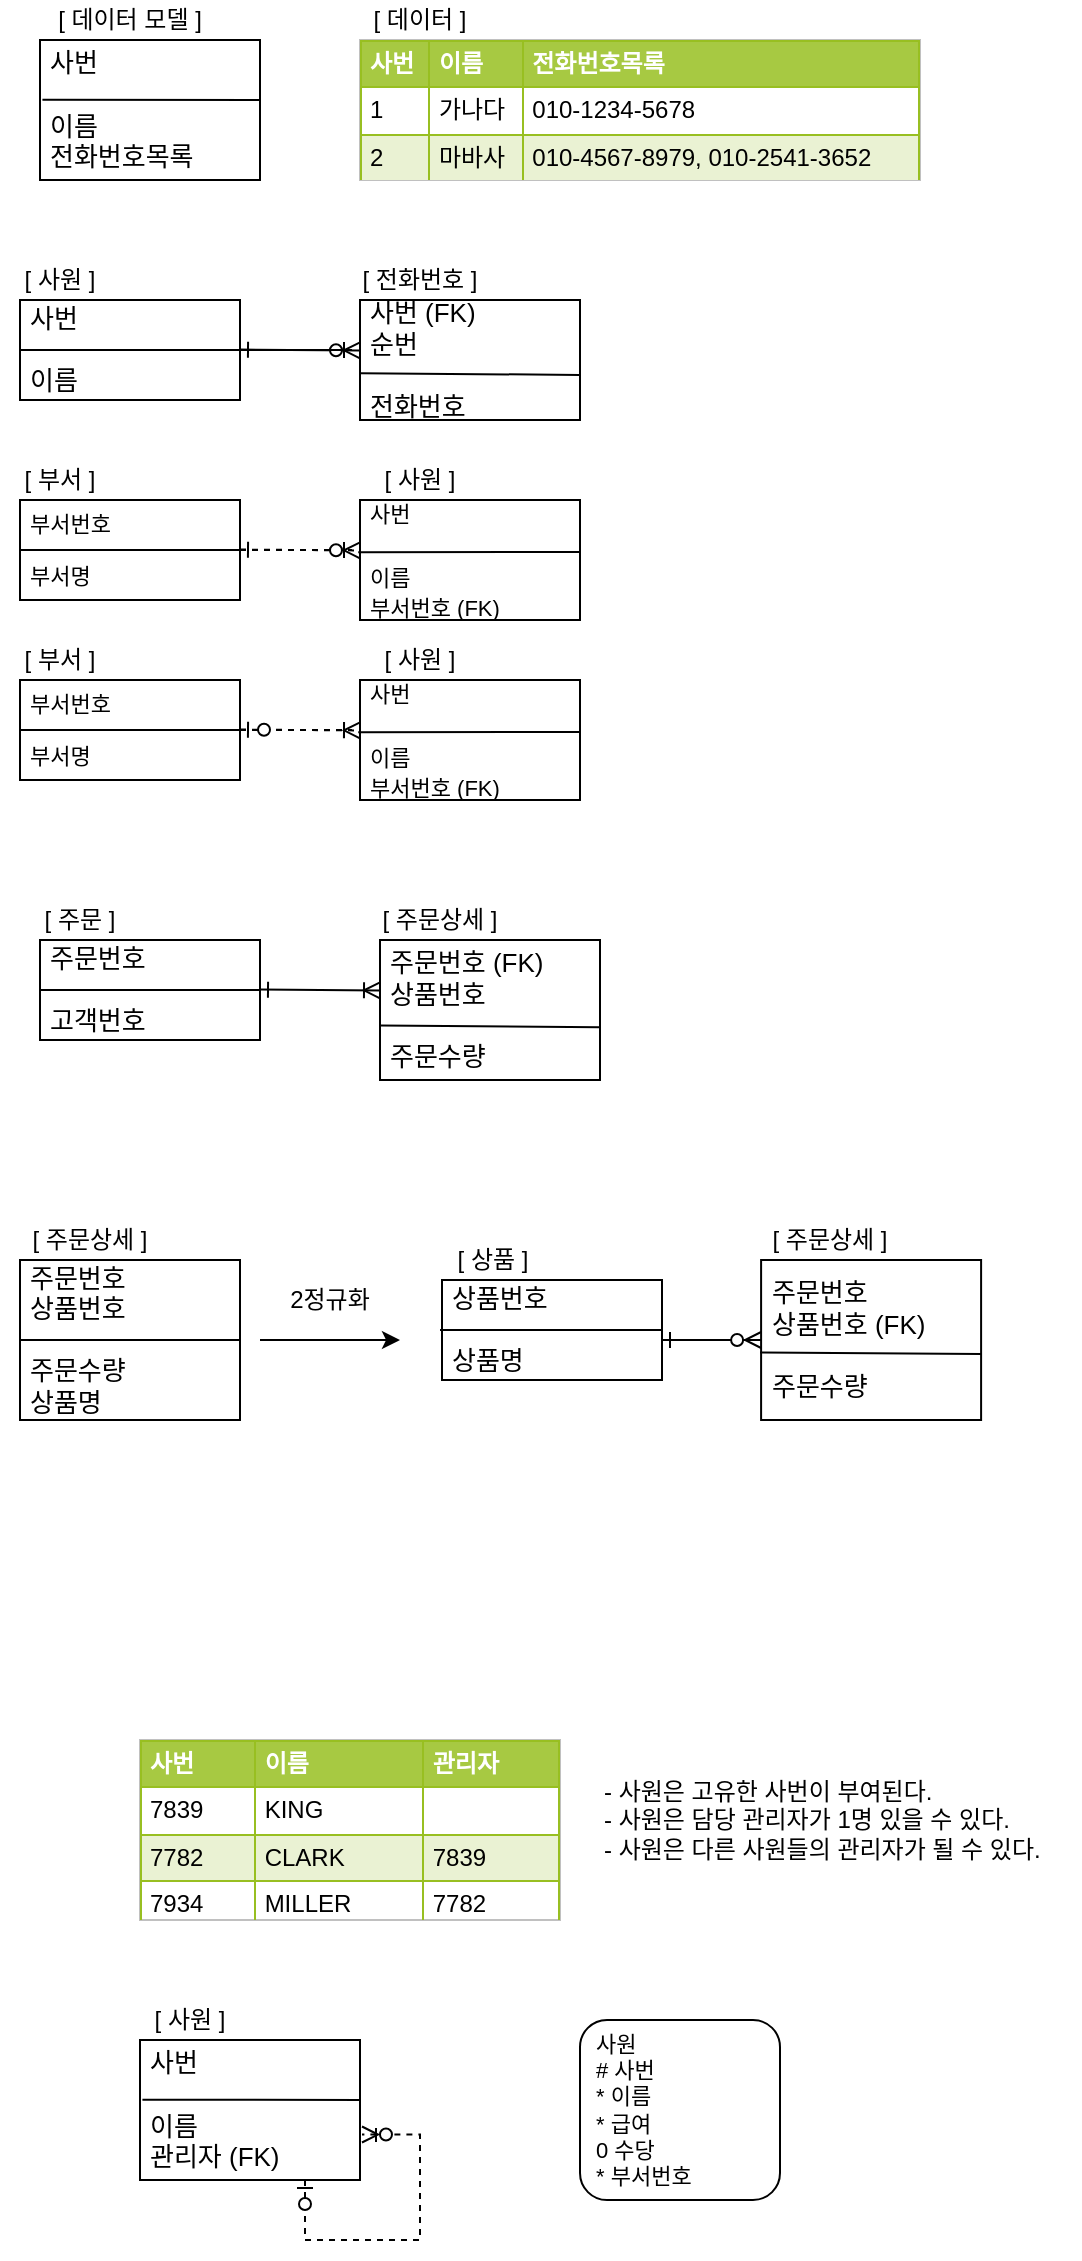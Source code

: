 <mxfile version="14.7.0" type="github">
  <diagram id="yMqmRxsFKSuYLz45rzKb" name="Page-1">
    <mxGraphModel dx="703" dy="366" grid="1" gridSize="10" guides="1" tooltips="1" connect="1" arrows="1" fold="1" page="1" pageScale="1" pageWidth="827" pageHeight="1169" math="0" shadow="0">
      <root>
        <mxCell id="0" />
        <mxCell id="1" parent="0" />
        <mxCell id="aa_f2ZGC6EdxBAOHI3M5-32" value="" style="edgeStyle=orthogonalEdgeStyle;rounded=0;orthogonalLoop=1;jettySize=auto;html=1;endArrow=ERone;endFill=0;jumpSize=6;startSize=7;dashed=1;" parent="1" source="aa_f2ZGC6EdxBAOHI3M5-33" edge="1">
          <mxGeometry relative="1" as="geometry">
            <mxPoint x="140" y="385" as="sourcePoint" />
            <mxPoint x="196" y="385" as="targetPoint" />
            <Array as="points">
              <mxPoint x="160" y="385" />
              <mxPoint x="160" y="385" />
            </Array>
          </mxGeometry>
        </mxCell>
        <mxCell id="aa_f2ZGC6EdxBAOHI3M5-39" value="" style="endArrow=ERoneToMany;html=1;fontSize=13;exitX=1;exitY=0.5;exitDx=0;exitDy=0;startArrow=ERzeroToOne;startFill=1;endFill=0;dashed=1;" parent="1" edge="1">
          <mxGeometry width="50" height="50" relative="1" as="geometry">
            <mxPoint x="140.0" y="384.79" as="sourcePoint" />
            <mxPoint x="200" y="385.21" as="targetPoint" />
          </mxGeometry>
        </mxCell>
        <mxCell id="aa_f2ZGC6EdxBAOHI3M5-31" value="" style="edgeStyle=orthogonalEdgeStyle;rounded=0;orthogonalLoop=1;jettySize=auto;html=1;endArrow=ERone;endFill=0;jumpSize=6;startSize=7;dashed=1;" parent="1" source="aa_f2ZGC6EdxBAOHI3M5-24" edge="1">
          <mxGeometry relative="1" as="geometry">
            <mxPoint x="140" y="295" as="sourcePoint" />
            <mxPoint x="196" y="295" as="targetPoint" />
            <Array as="points">
              <mxPoint x="160" y="295" />
              <mxPoint x="160" y="295" />
            </Array>
          </mxGeometry>
        </mxCell>
        <mxCell id="aa_f2ZGC6EdxBAOHI3M5-1" value="사번&lt;br&gt;&lt;br&gt;이름&lt;br&gt;전화번호목록" style="rounded=0;whiteSpace=wrap;html=1;align=left;spacingLeft=0;spacing=5;fontSize=13;horizontal=1;" parent="1" vertex="1">
          <mxGeometry x="40" y="40" width="110" height="70" as="geometry" />
        </mxCell>
        <mxCell id="aa_f2ZGC6EdxBAOHI3M5-2" value="" style="endArrow=none;html=1;fontSize=13;exitX=0.011;exitY=0.426;exitDx=0;exitDy=0;exitPerimeter=0;" parent="1" source="aa_f2ZGC6EdxBAOHI3M5-1" edge="1">
          <mxGeometry width="50" height="50" relative="1" as="geometry">
            <mxPoint x="50" y="70" as="sourcePoint" />
            <mxPoint x="150" y="70" as="targetPoint" />
          </mxGeometry>
        </mxCell>
        <mxCell id="aa_f2ZGC6EdxBAOHI3M5-11" value="&lt;table border=&quot;1&quot; width=&quot;100%&quot; cellpadding=&quot;4&quot; style=&quot;width: 100% ; height: 100% ; border-collapse: collapse&quot;&gt;&lt;tbody&gt;&lt;tr style=&quot;background-color: #a7c942 ; color: #ffffff ; border: 1px solid #98bf21&quot;&gt;&lt;th align=&quot;left&quot;&gt;사번&lt;/th&gt;&lt;th align=&quot;left&quot;&gt;이름&lt;/th&gt;&lt;th align=&quot;left&quot;&gt;전화번호목록&lt;/th&gt;&lt;/tr&gt;&lt;tr style=&quot;border: 1px solid #98bf21&quot;&gt;&lt;td&gt;1&lt;/td&gt;&lt;td&gt;가나다&lt;/td&gt;&lt;td&gt;010-1234-5678&lt;/td&gt;&lt;/tr&gt;&lt;tr style=&quot;background-color: #eaf2d3 ; border: 1px solid #98bf21&quot;&gt;&lt;td&gt;2&lt;/td&gt;&lt;td&gt;마바사&lt;/td&gt;&lt;td&gt;010-4567-8979, 010-2541-3652&lt;/td&gt;&lt;/tr&gt;&lt;/tbody&gt;&lt;/table&gt;" style="text;html=1;strokeColor=#c0c0c0;fillColor=#ffffff;overflow=fill;rounded=0;" parent="1" vertex="1">
          <mxGeometry x="200" y="40" width="280" height="70" as="geometry" />
        </mxCell>
        <mxCell id="aa_f2ZGC6EdxBAOHI3M5-12" value="[ 데이터 모델 ]" style="text;html=1;strokeColor=none;fillColor=none;align=center;verticalAlign=middle;whiteSpace=wrap;rounded=0;" parent="1" vertex="1">
          <mxGeometry x="40" y="20" width="90" height="20" as="geometry" />
        </mxCell>
        <mxCell id="aa_f2ZGC6EdxBAOHI3M5-13" value="[ 데이터 ]" style="text;html=1;strokeColor=none;fillColor=none;align=center;verticalAlign=middle;whiteSpace=wrap;rounded=0;" parent="1" vertex="1">
          <mxGeometry x="200" y="20" width="60" height="20" as="geometry" />
        </mxCell>
        <mxCell id="aa_f2ZGC6EdxBAOHI3M5-14" value="사번&lt;br&gt;&lt;br&gt;이름" style="rounded=0;whiteSpace=wrap;html=1;align=left;spacingLeft=0;spacing=5;fontSize=13;horizontal=1;" parent="1" vertex="1">
          <mxGeometry x="30" y="170" width="110" height="50" as="geometry" />
        </mxCell>
        <mxCell id="aa_f2ZGC6EdxBAOHI3M5-15" value="" style="endArrow=none;html=1;fontSize=13;exitX=0;exitY=0.5;exitDx=0;exitDy=0;entryX=1;entryY=0.5;entryDx=0;entryDy=0;" parent="1" source="aa_f2ZGC6EdxBAOHI3M5-14" target="aa_f2ZGC6EdxBAOHI3M5-14" edge="1">
          <mxGeometry width="50" height="50" relative="1" as="geometry">
            <mxPoint x="40" y="200" as="sourcePoint" />
            <mxPoint x="140" y="200" as="targetPoint" />
          </mxGeometry>
        </mxCell>
        <mxCell id="aa_f2ZGC6EdxBAOHI3M5-16" value="[ 사원 ]" style="text;html=1;strokeColor=none;fillColor=none;align=center;verticalAlign=middle;whiteSpace=wrap;rounded=0;" parent="1" vertex="1">
          <mxGeometry x="20" y="150" width="60" height="20" as="geometry" />
        </mxCell>
        <mxCell id="aa_f2ZGC6EdxBAOHI3M5-17" value="사번 (FK)&lt;br&gt;순번&lt;br&gt;&lt;br&gt;전화번호" style="rounded=0;whiteSpace=wrap;html=1;align=left;spacingLeft=0;spacing=5;fontSize=13;horizontal=1;" parent="1" vertex="1">
          <mxGeometry x="200" y="170" width="110" height="60" as="geometry" />
        </mxCell>
        <mxCell id="aa_f2ZGC6EdxBAOHI3M5-18" value="" style="endArrow=none;html=1;fontSize=13;entryX=1;entryY=0.624;entryDx=0;entryDy=0;entryPerimeter=0;exitX=0.001;exitY=0.611;exitDx=0;exitDy=0;exitPerimeter=0;" parent="1" source="aa_f2ZGC6EdxBAOHI3M5-17" target="aa_f2ZGC6EdxBAOHI3M5-17" edge="1">
          <mxGeometry width="50" height="50" relative="1" as="geometry">
            <mxPoint x="201" y="190" as="sourcePoint" />
            <mxPoint x="310" y="200" as="targetPoint" />
          </mxGeometry>
        </mxCell>
        <mxCell id="aa_f2ZGC6EdxBAOHI3M5-19" value="[ 전화번호 ]" style="text;html=1;strokeColor=none;fillColor=none;align=center;verticalAlign=middle;whiteSpace=wrap;rounded=0;" parent="1" vertex="1">
          <mxGeometry x="185" y="150" width="90" height="20" as="geometry" />
        </mxCell>
        <mxCell id="aa_f2ZGC6EdxBAOHI3M5-20" value="" style="endArrow=ERzeroToMany;html=1;fontSize=13;exitX=1;exitY=0.5;exitDx=0;exitDy=0;startArrow=ERone;startFill=0;endFill=1;" parent="1" edge="1">
          <mxGeometry width="50" height="50" relative="1" as="geometry">
            <mxPoint x="140.0" y="194.79" as="sourcePoint" />
            <mxPoint x="200" y="195.21" as="targetPoint" />
          </mxGeometry>
        </mxCell>
        <mxCell id="aa_f2ZGC6EdxBAOHI3M5-23" value="" style="edgeStyle=orthogonalEdgeStyle;rounded=0;orthogonalLoop=1;jettySize=auto;html=1;endArrow=ERone;endFill=0;jumpSize=6;startSize=7;" parent="1" source="aa_f2ZGC6EdxBAOHI3M5-14" edge="1">
          <mxGeometry relative="1" as="geometry">
            <mxPoint x="140" y="195" as="sourcePoint" />
            <mxPoint x="196" y="195" as="targetPoint" />
            <Array as="points">
              <mxPoint x="190" y="195" />
              <mxPoint x="190" y="195" />
            </Array>
          </mxGeometry>
        </mxCell>
        <mxCell id="aa_f2ZGC6EdxBAOHI3M5-24" value="부서번호&lt;br style=&quot;font-size: 11px;&quot;&gt;&lt;br style=&quot;font-size: 11px;&quot;&gt;부서명" style="rounded=0;whiteSpace=wrap;html=1;align=left;spacingLeft=0;spacing=5;fontSize=11;horizontal=1;" parent="1" vertex="1">
          <mxGeometry x="30" y="270" width="110" height="50" as="geometry" />
        </mxCell>
        <mxCell id="aa_f2ZGC6EdxBAOHI3M5-25" value="" style="endArrow=none;html=1;fontSize=13;exitX=0;exitY=0.5;exitDx=0;exitDy=0;entryX=1;entryY=0.5;entryDx=0;entryDy=0;" parent="1" source="aa_f2ZGC6EdxBAOHI3M5-24" target="aa_f2ZGC6EdxBAOHI3M5-24" edge="1">
          <mxGeometry width="50" height="50" relative="1" as="geometry">
            <mxPoint x="40" y="300" as="sourcePoint" />
            <mxPoint x="140" y="300" as="targetPoint" />
          </mxGeometry>
        </mxCell>
        <mxCell id="aa_f2ZGC6EdxBAOHI3M5-26" value="[ 부서 ]" style="text;html=1;strokeColor=none;fillColor=none;align=center;verticalAlign=middle;whiteSpace=wrap;rounded=0;" parent="1" vertex="1">
          <mxGeometry x="20" y="250" width="60" height="20" as="geometry" />
        </mxCell>
        <mxCell id="aa_f2ZGC6EdxBAOHI3M5-27" value="&lt;font style=&quot;font-size: 11px&quot;&gt;사번&lt;br&gt;&lt;br&gt;이름&lt;br&gt;부서번호 (FK)&lt;/font&gt;" style="rounded=0;whiteSpace=wrap;html=1;align=left;spacingLeft=0;spacing=5;fontSize=13;horizontal=1;" parent="1" vertex="1">
          <mxGeometry x="200" y="270" width="110" height="60" as="geometry" />
        </mxCell>
        <mxCell id="aa_f2ZGC6EdxBAOHI3M5-28" value="" style="endArrow=none;html=1;fontSize=13;exitX=-0.008;exitY=0.435;exitDx=0;exitDy=0;exitPerimeter=0;" parent="1" source="aa_f2ZGC6EdxBAOHI3M5-27" edge="1">
          <mxGeometry width="50" height="50" relative="1" as="geometry">
            <mxPoint x="201" y="290" as="sourcePoint" />
            <mxPoint x="310" y="296" as="targetPoint" />
            <Array as="points" />
          </mxGeometry>
        </mxCell>
        <mxCell id="aa_f2ZGC6EdxBAOHI3M5-29" value="[ 사원 ]" style="text;html=1;strokeColor=none;fillColor=none;align=center;verticalAlign=middle;whiteSpace=wrap;rounded=0;" parent="1" vertex="1">
          <mxGeometry x="185" y="250" width="90" height="20" as="geometry" />
        </mxCell>
        <mxCell id="aa_f2ZGC6EdxBAOHI3M5-30" value="" style="endArrow=ERzeroToMany;html=1;fontSize=13;exitX=1;exitY=0.5;exitDx=0;exitDy=0;startArrow=ERone;startFill=0;endFill=1;dashed=1;" parent="1" edge="1">
          <mxGeometry width="50" height="50" relative="1" as="geometry">
            <mxPoint x="140.0" y="294.79" as="sourcePoint" />
            <mxPoint x="200" y="295.21" as="targetPoint" />
          </mxGeometry>
        </mxCell>
        <mxCell id="aa_f2ZGC6EdxBAOHI3M5-33" value="부서번호&lt;br style=&quot;font-size: 11px;&quot;&gt;&lt;br style=&quot;font-size: 11px;&quot;&gt;부서명" style="rounded=0;whiteSpace=wrap;html=1;align=left;spacingLeft=0;spacing=5;fontSize=11;horizontal=1;" parent="1" vertex="1">
          <mxGeometry x="30" y="360" width="110" height="50" as="geometry" />
        </mxCell>
        <mxCell id="aa_f2ZGC6EdxBAOHI3M5-34" value="" style="endArrow=none;html=1;fontSize=13;exitX=0;exitY=0.5;exitDx=0;exitDy=0;entryX=1;entryY=0.5;entryDx=0;entryDy=0;" parent="1" source="aa_f2ZGC6EdxBAOHI3M5-33" target="aa_f2ZGC6EdxBAOHI3M5-33" edge="1">
          <mxGeometry width="50" height="50" relative="1" as="geometry">
            <mxPoint x="40" y="390" as="sourcePoint" />
            <mxPoint x="140" y="390" as="targetPoint" />
          </mxGeometry>
        </mxCell>
        <mxCell id="aa_f2ZGC6EdxBAOHI3M5-35" value="[ 부서 ]" style="text;html=1;strokeColor=none;fillColor=none;align=center;verticalAlign=middle;whiteSpace=wrap;rounded=0;" parent="1" vertex="1">
          <mxGeometry x="20" y="340" width="60" height="20" as="geometry" />
        </mxCell>
        <mxCell id="aa_f2ZGC6EdxBAOHI3M5-36" value="&lt;font style=&quot;font-size: 11px&quot;&gt;사번&lt;br&gt;&lt;br&gt;이름&lt;br&gt;부서번호 (FK)&lt;/font&gt;" style="rounded=0;whiteSpace=wrap;html=1;align=left;spacingLeft=0;spacing=5;fontSize=13;horizontal=1;" parent="1" vertex="1">
          <mxGeometry x="200" y="360" width="110" height="60" as="geometry" />
        </mxCell>
        <mxCell id="aa_f2ZGC6EdxBAOHI3M5-37" value="" style="endArrow=none;html=1;fontSize=13;exitX=-0.008;exitY=0.435;exitDx=0;exitDy=0;exitPerimeter=0;" parent="1" source="aa_f2ZGC6EdxBAOHI3M5-36" edge="1">
          <mxGeometry width="50" height="50" relative="1" as="geometry">
            <mxPoint x="201" y="380" as="sourcePoint" />
            <mxPoint x="310" y="386" as="targetPoint" />
            <Array as="points" />
          </mxGeometry>
        </mxCell>
        <mxCell id="aa_f2ZGC6EdxBAOHI3M5-38" value="[ 사원 ]" style="text;html=1;strokeColor=none;fillColor=none;align=center;verticalAlign=middle;whiteSpace=wrap;rounded=0;" parent="1" vertex="1">
          <mxGeometry x="185" y="340" width="90" height="20" as="geometry" />
        </mxCell>
        <mxCell id="FcClcVn5UjZBTRUIwMFB-1" value="주문번호&lt;br&gt;&lt;br&gt;고객번호" style="rounded=0;whiteSpace=wrap;html=1;align=left;spacingLeft=0;spacing=5;fontSize=13;horizontal=1;" vertex="1" parent="1">
          <mxGeometry x="40" y="490" width="110" height="50" as="geometry" />
        </mxCell>
        <mxCell id="FcClcVn5UjZBTRUIwMFB-2" value="" style="endArrow=none;html=1;fontSize=13;exitX=0;exitY=0.5;exitDx=0;exitDy=0;entryX=1;entryY=0.5;entryDx=0;entryDy=0;" edge="1" parent="1" source="FcClcVn5UjZBTRUIwMFB-1" target="FcClcVn5UjZBTRUIwMFB-1">
          <mxGeometry width="50" height="50" relative="1" as="geometry">
            <mxPoint x="50" y="520" as="sourcePoint" />
            <mxPoint x="150" y="520" as="targetPoint" />
          </mxGeometry>
        </mxCell>
        <mxCell id="FcClcVn5UjZBTRUIwMFB-3" value="[ 주문 ]" style="text;html=1;strokeColor=none;fillColor=none;align=center;verticalAlign=middle;whiteSpace=wrap;rounded=0;" vertex="1" parent="1">
          <mxGeometry x="30" y="470" width="60" height="20" as="geometry" />
        </mxCell>
        <mxCell id="FcClcVn5UjZBTRUIwMFB-4" value="주문번호 (FK)&lt;br&gt;상품번호&lt;br&gt;&lt;br&gt;주문수량" style="rounded=0;whiteSpace=wrap;html=1;align=left;spacingLeft=0;spacing=5;fontSize=13;horizontal=1;" vertex="1" parent="1">
          <mxGeometry x="210" y="490" width="110" height="70" as="geometry" />
        </mxCell>
        <mxCell id="FcClcVn5UjZBTRUIwMFB-5" value="" style="endArrow=none;html=1;fontSize=13;entryX=1;entryY=0.624;entryDx=0;entryDy=0;entryPerimeter=0;exitX=0.001;exitY=0.611;exitDx=0;exitDy=0;exitPerimeter=0;" edge="1" parent="1" source="FcClcVn5UjZBTRUIwMFB-4" target="FcClcVn5UjZBTRUIwMFB-4">
          <mxGeometry width="50" height="50" relative="1" as="geometry">
            <mxPoint x="211" y="510" as="sourcePoint" />
            <mxPoint x="320" y="520" as="targetPoint" />
          </mxGeometry>
        </mxCell>
        <mxCell id="FcClcVn5UjZBTRUIwMFB-6" value="[ 주문상세 ]" style="text;html=1;strokeColor=none;fillColor=none;align=center;verticalAlign=middle;whiteSpace=wrap;rounded=0;" vertex="1" parent="1">
          <mxGeometry x="195" y="470" width="90" height="20" as="geometry" />
        </mxCell>
        <mxCell id="FcClcVn5UjZBTRUIwMFB-7" value="" style="endArrow=ERoneToMany;html=1;fontSize=13;exitX=1;exitY=0.5;exitDx=0;exitDy=0;startArrow=ERone;startFill=0;endFill=0;" edge="1" parent="1">
          <mxGeometry width="50" height="50" relative="1" as="geometry">
            <mxPoint x="150" y="514.79" as="sourcePoint" />
            <mxPoint x="210" y="515.21" as="targetPoint" />
          </mxGeometry>
        </mxCell>
        <mxCell id="FcClcVn5UjZBTRUIwMFB-22" value="" style="edgeStyle=orthogonalEdgeStyle;rounded=0;orthogonalLoop=1;jettySize=auto;html=1;endArrow=classic;endFill=1;" edge="1" parent="1">
          <mxGeometry relative="1" as="geometry">
            <mxPoint x="150" y="690" as="sourcePoint" />
            <mxPoint x="220" y="690" as="targetPoint" />
            <Array as="points">
              <mxPoint x="200" y="690" />
              <mxPoint x="200" y="690" />
            </Array>
          </mxGeometry>
        </mxCell>
        <mxCell id="FcClcVn5UjZBTRUIwMFB-10" value="주문번호&lt;br&gt;상품번호&amp;nbsp;&lt;br&gt;&lt;br&gt;주문수량&lt;br&gt;상품명" style="rounded=0;whiteSpace=wrap;html=1;align=left;spacingLeft=0;spacing=5;fontSize=13;horizontal=1;" vertex="1" parent="1">
          <mxGeometry x="30" y="650" width="110" height="80" as="geometry" />
        </mxCell>
        <mxCell id="FcClcVn5UjZBTRUIwMFB-11" value="" style="endArrow=none;html=1;fontSize=13;exitX=0;exitY=0.5;exitDx=0;exitDy=0;" edge="1" parent="1" source="FcClcVn5UjZBTRUIwMFB-10">
          <mxGeometry width="50" height="50" relative="1" as="geometry">
            <mxPoint x="31" y="670" as="sourcePoint" />
            <mxPoint x="140" y="690" as="targetPoint" />
          </mxGeometry>
        </mxCell>
        <mxCell id="FcClcVn5UjZBTRUIwMFB-12" value="[ 주문상세 ]" style="text;html=1;strokeColor=none;fillColor=none;align=center;verticalAlign=middle;whiteSpace=wrap;rounded=0;" vertex="1" parent="1">
          <mxGeometry x="30" y="630" width="70" height="20" as="geometry" />
        </mxCell>
        <mxCell id="FcClcVn5UjZBTRUIwMFB-14" value="2정규화" style="text;html=1;strokeColor=none;fillColor=none;align=center;verticalAlign=middle;whiteSpace=wrap;rounded=0;" vertex="1" parent="1">
          <mxGeometry x="150" y="660" width="70" height="20" as="geometry" />
        </mxCell>
        <mxCell id="FcClcVn5UjZBTRUIwMFB-24" value="" style="edgeStyle=orthogonalEdgeStyle;rounded=0;orthogonalLoop=1;jettySize=auto;html=1;endArrow=ERone;endFill=0;startArrow=ERzeroToMany;startFill=1;" edge="1" parent="1" source="FcClcVn5UjZBTRUIwMFB-15" target="FcClcVn5UjZBTRUIwMFB-18">
          <mxGeometry relative="1" as="geometry">
            <Array as="points">
              <mxPoint x="380" y="690" />
              <mxPoint x="380" y="690" />
            </Array>
          </mxGeometry>
        </mxCell>
        <mxCell id="FcClcVn5UjZBTRUIwMFB-15" value="주문번호&lt;br&gt;상품번호 (FK)&lt;br&gt;&lt;br&gt;주문수량" style="rounded=0;whiteSpace=wrap;html=1;align=left;spacingLeft=0;spacing=5;fontSize=13;horizontal=1;" vertex="1" parent="1">
          <mxGeometry x="400.55" y="650" width="110" height="80" as="geometry" />
        </mxCell>
        <mxCell id="FcClcVn5UjZBTRUIwMFB-16" value="" style="endArrow=none;html=1;fontSize=13;exitX=-0.005;exitY=0.578;exitDx=0;exitDy=0;exitPerimeter=0;" edge="1" parent="1" source="FcClcVn5UjZBTRUIwMFB-15">
          <mxGeometry width="50" height="50" relative="1" as="geometry">
            <mxPoint x="400.55" y="700" as="sourcePoint" />
            <mxPoint x="510.55" y="697" as="targetPoint" />
          </mxGeometry>
        </mxCell>
        <mxCell id="FcClcVn5UjZBTRUIwMFB-17" value="[ 주문상세 ]" style="text;html=1;strokeColor=none;fillColor=none;align=center;verticalAlign=middle;whiteSpace=wrap;rounded=0;" vertex="1" parent="1">
          <mxGeometry x="400" y="630" width="70" height="20" as="geometry" />
        </mxCell>
        <mxCell id="FcClcVn5UjZBTRUIwMFB-18" value="상품번호&lt;br&gt;&lt;br&gt;상품명" style="rounded=0;whiteSpace=wrap;html=1;align=left;spacingLeft=0;spacing=5;fontSize=13;horizontal=1;" vertex="1" parent="1">
          <mxGeometry x="241" y="660" width="110" height="50" as="geometry" />
        </mxCell>
        <mxCell id="FcClcVn5UjZBTRUIwMFB-19" value="" style="endArrow=none;html=1;fontSize=13;entryX=1;entryY=0.5;entryDx=0;entryDy=0;" edge="1" parent="1" target="FcClcVn5UjZBTRUIwMFB-18">
          <mxGeometry width="50" height="50" relative="1" as="geometry">
            <mxPoint x="240" y="685" as="sourcePoint" />
            <mxPoint x="350.55" y="707" as="targetPoint" />
          </mxGeometry>
        </mxCell>
        <mxCell id="FcClcVn5UjZBTRUIwMFB-20" value="[ 상품 ]" style="text;html=1;strokeColor=none;fillColor=none;align=center;verticalAlign=middle;whiteSpace=wrap;rounded=0;" vertex="1" parent="1">
          <mxGeometry x="241" y="640" width="51" height="20" as="geometry" />
        </mxCell>
        <mxCell id="FcClcVn5UjZBTRUIwMFB-25" value="&lt;table border=&quot;1&quot; width=&quot;100%&quot; cellpadding=&quot;4&quot; style=&quot;width: 100% ; height: 100% ; border-collapse: collapse&quot;&gt;&lt;tbody&gt;&lt;tr style=&quot;background-color: #a7c942 ; color: #ffffff ; border: 1px solid #98bf21&quot;&gt;&lt;th align=&quot;left&quot;&gt;사번&lt;/th&gt;&lt;th align=&quot;left&quot;&gt;이름&lt;/th&gt;&lt;th align=&quot;left&quot;&gt;관리자&lt;/th&gt;&lt;/tr&gt;&lt;tr style=&quot;border: 1px solid #98bf21&quot;&gt;&lt;td&gt;7839&lt;/td&gt;&lt;td&gt;KING&lt;/td&gt;&lt;td&gt;&lt;br&gt;&lt;/td&gt;&lt;/tr&gt;&lt;tr style=&quot;background-color: #eaf2d3 ; border: 1px solid #98bf21&quot;&gt;&lt;td&gt;7782&lt;/td&gt;&lt;td&gt;CLARK&lt;/td&gt;&lt;td&gt;7839&lt;/td&gt;&lt;/tr&gt;&lt;tr style=&quot;border: 1px solid #98bf21&quot;&gt;&lt;td&gt;7934&lt;/td&gt;&lt;td&gt;MILLER&lt;/td&gt;&lt;td&gt;7782&lt;/td&gt;&lt;/tr&gt;&lt;/tbody&gt;&lt;/table&gt;" style="text;html=1;strokeColor=#c0c0c0;fillColor=#ffffff;overflow=fill;rounded=0;" vertex="1" parent="1">
          <mxGeometry x="90" y="890" width="210" height="90" as="geometry" />
        </mxCell>
        <mxCell id="FcClcVn5UjZBTRUIwMFB-26" value="- 사원은 고유한 사번이 부여된다.&lt;br&gt;- 사원은 담당 관리자가 1명 있을 수 있다.&lt;br&gt;&lt;div style=&quot;&quot;&gt;&lt;span&gt;- 사원은 다른 사원들의 관리자가 될 수 있다.&lt;/span&gt;&lt;/div&gt;" style="text;html=1;strokeColor=none;fillColor=none;align=left;verticalAlign=middle;whiteSpace=wrap;rounded=0;" vertex="1" parent="1">
          <mxGeometry x="320" y="890" width="240" height="80" as="geometry" />
        </mxCell>
        <mxCell id="FcClcVn5UjZBTRUIwMFB-30" style="edgeStyle=orthogonalEdgeStyle;rounded=0;orthogonalLoop=1;jettySize=auto;html=1;exitX=0.75;exitY=1;exitDx=0;exitDy=0;startArrow=ERzeroToOne;startFill=1;endArrow=ERzeroToMany;endFill=1;entryX=1.009;entryY=0.675;entryDx=0;entryDy=0;entryPerimeter=0;dashed=1;" edge="1" parent="1" source="FcClcVn5UjZBTRUIwMFB-27" target="FcClcVn5UjZBTRUIwMFB-27">
          <mxGeometry relative="1" as="geometry">
            <mxPoint x="210" y="1090" as="targetPoint" />
            <Array as="points">
              <mxPoint x="173" y="1140" />
              <mxPoint x="230" y="1140" />
              <mxPoint x="230" y="1087" />
            </Array>
          </mxGeometry>
        </mxCell>
        <mxCell id="FcClcVn5UjZBTRUIwMFB-27" value="사번&lt;br&gt;&lt;br&gt;이름&lt;br&gt;관리자 (FK)" style="rounded=0;whiteSpace=wrap;html=1;align=left;spacingLeft=0;spacing=5;fontSize=13;horizontal=1;" vertex="1" parent="1">
          <mxGeometry x="90" y="1040" width="110" height="70" as="geometry" />
        </mxCell>
        <mxCell id="FcClcVn5UjZBTRUIwMFB-28" value="" style="endArrow=none;html=1;fontSize=13;exitX=0.011;exitY=0.426;exitDx=0;exitDy=0;exitPerimeter=0;" edge="1" parent="1" source="FcClcVn5UjZBTRUIwMFB-27">
          <mxGeometry width="50" height="50" relative="1" as="geometry">
            <mxPoint x="100" y="1070" as="sourcePoint" />
            <mxPoint x="200" y="1070" as="targetPoint" />
          </mxGeometry>
        </mxCell>
        <mxCell id="FcClcVn5UjZBTRUIwMFB-29" value="[ 사원 ]" style="text;html=1;strokeColor=none;fillColor=none;align=center;verticalAlign=middle;whiteSpace=wrap;rounded=0;" vertex="1" parent="1">
          <mxGeometry x="90" y="1020" width="50" height="20" as="geometry" />
        </mxCell>
        <mxCell id="FcClcVn5UjZBTRUIwMFB-31" value="" style="endArrow=none;html=1;endSize=1;jumpSize=3;fontSize=11;spacingTop=0;strokeWidth=1;sourcePerimeterSpacing=0;targetPerimeterSpacing=0;startSize=2;jumpStyle=none;rounded=1;" edge="1" parent="1">
          <mxGeometry width="50" height="50" relative="1" as="geometry">
            <mxPoint x="208" y="1091" as="sourcePoint" />
            <mxPoint x="208" y="1084" as="targetPoint" />
          </mxGeometry>
        </mxCell>
        <mxCell id="FcClcVn5UjZBTRUIwMFB-32" value="사원&lt;br&gt;# 사번&lt;br&gt;* 이름&lt;br&gt;* 급여&lt;br&gt;0 수당&lt;br&gt;* 부서번호" style="rounded=1;whiteSpace=wrap;html=1;fontSize=11;align=left;spacingLeft=6;" vertex="1" parent="1">
          <mxGeometry x="310" y="1030" width="100" height="90" as="geometry" />
        </mxCell>
      </root>
    </mxGraphModel>
  </diagram>
</mxfile>
